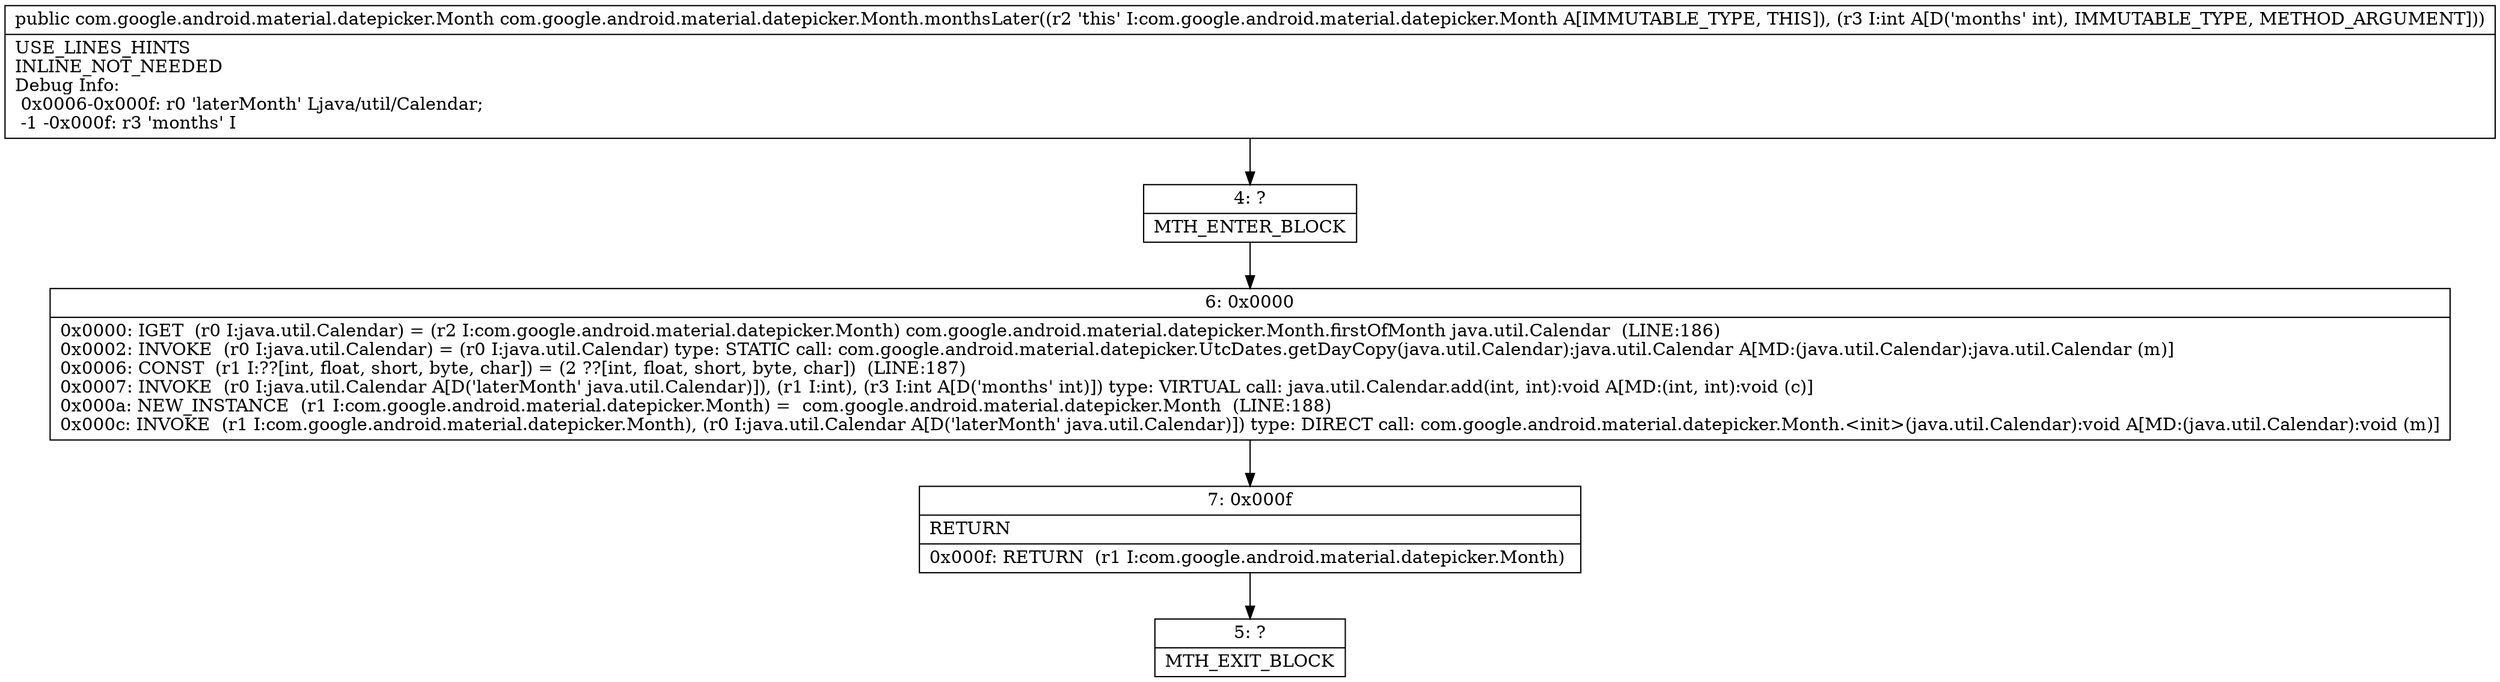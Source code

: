 digraph "CFG forcom.google.android.material.datepicker.Month.monthsLater(I)Lcom\/google\/android\/material\/datepicker\/Month;" {
Node_4 [shape=record,label="{4\:\ ?|MTH_ENTER_BLOCK\l}"];
Node_6 [shape=record,label="{6\:\ 0x0000|0x0000: IGET  (r0 I:java.util.Calendar) = (r2 I:com.google.android.material.datepicker.Month) com.google.android.material.datepicker.Month.firstOfMonth java.util.Calendar  (LINE:186)\l0x0002: INVOKE  (r0 I:java.util.Calendar) = (r0 I:java.util.Calendar) type: STATIC call: com.google.android.material.datepicker.UtcDates.getDayCopy(java.util.Calendar):java.util.Calendar A[MD:(java.util.Calendar):java.util.Calendar (m)]\l0x0006: CONST  (r1 I:??[int, float, short, byte, char]) = (2 ??[int, float, short, byte, char])  (LINE:187)\l0x0007: INVOKE  (r0 I:java.util.Calendar A[D('laterMonth' java.util.Calendar)]), (r1 I:int), (r3 I:int A[D('months' int)]) type: VIRTUAL call: java.util.Calendar.add(int, int):void A[MD:(int, int):void (c)]\l0x000a: NEW_INSTANCE  (r1 I:com.google.android.material.datepicker.Month) =  com.google.android.material.datepicker.Month  (LINE:188)\l0x000c: INVOKE  (r1 I:com.google.android.material.datepicker.Month), (r0 I:java.util.Calendar A[D('laterMonth' java.util.Calendar)]) type: DIRECT call: com.google.android.material.datepicker.Month.\<init\>(java.util.Calendar):void A[MD:(java.util.Calendar):void (m)]\l}"];
Node_7 [shape=record,label="{7\:\ 0x000f|RETURN\l|0x000f: RETURN  (r1 I:com.google.android.material.datepicker.Month) \l}"];
Node_5 [shape=record,label="{5\:\ ?|MTH_EXIT_BLOCK\l}"];
MethodNode[shape=record,label="{public com.google.android.material.datepicker.Month com.google.android.material.datepicker.Month.monthsLater((r2 'this' I:com.google.android.material.datepicker.Month A[IMMUTABLE_TYPE, THIS]), (r3 I:int A[D('months' int), IMMUTABLE_TYPE, METHOD_ARGUMENT]))  | USE_LINES_HINTS\lINLINE_NOT_NEEDED\lDebug Info:\l  0x0006\-0x000f: r0 'laterMonth' Ljava\/util\/Calendar;\l  \-1 \-0x000f: r3 'months' I\l}"];
MethodNode -> Node_4;Node_4 -> Node_6;
Node_6 -> Node_7;
Node_7 -> Node_5;
}

